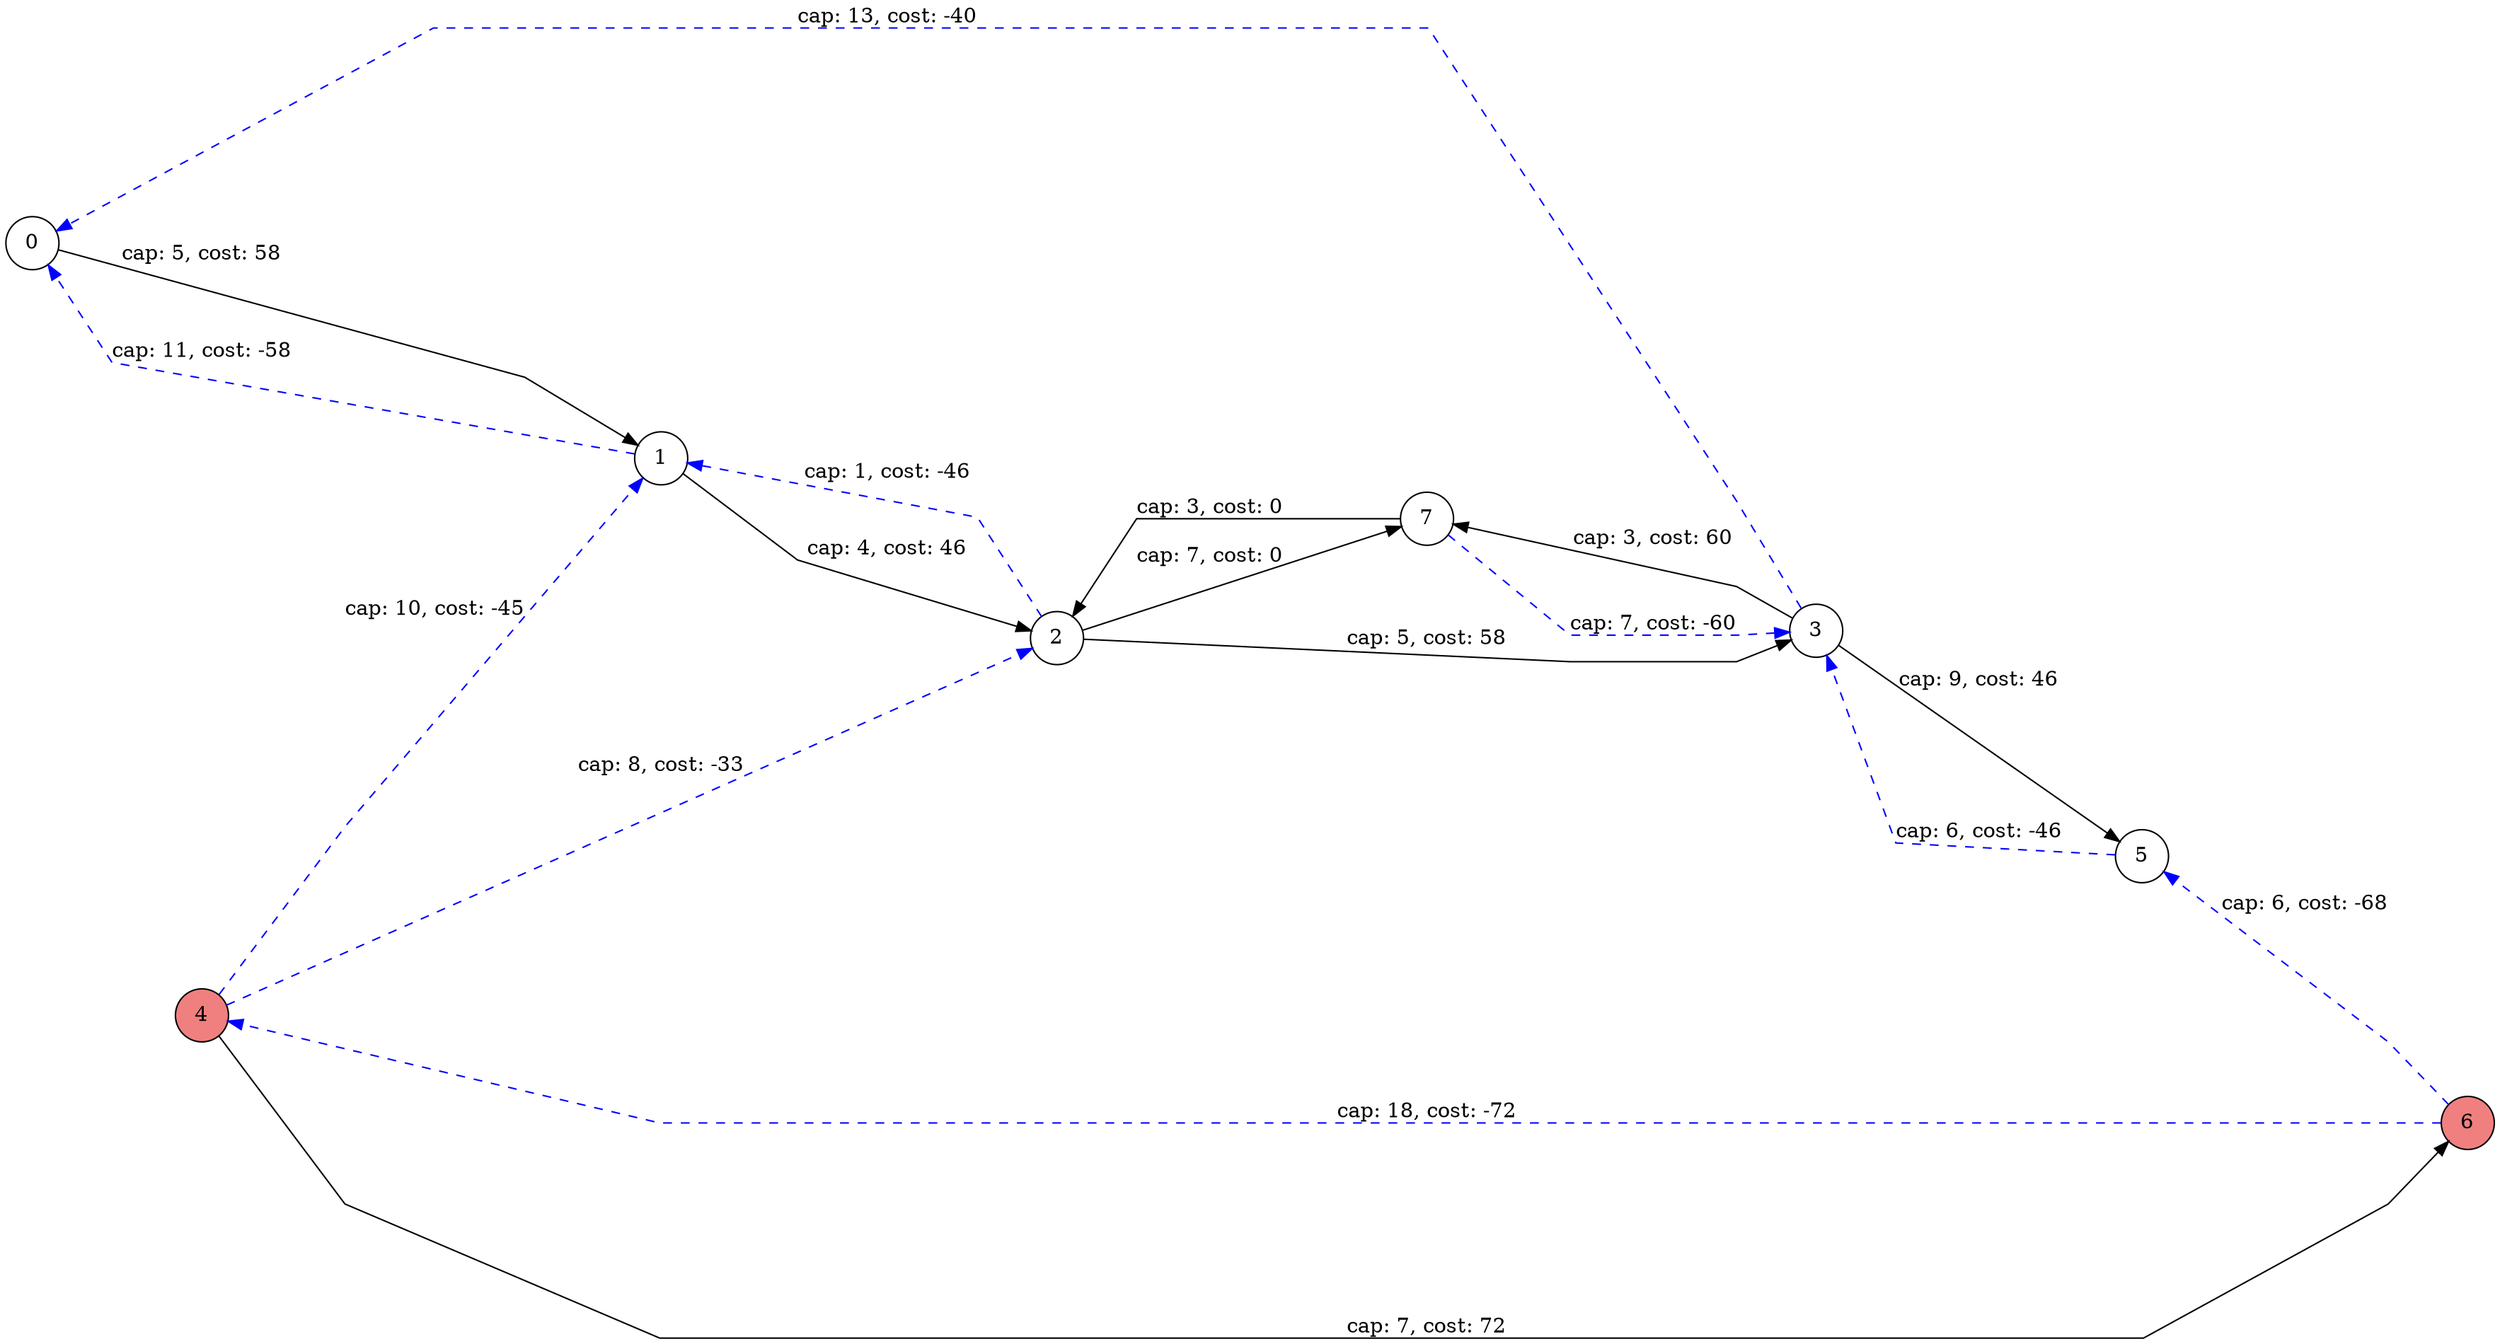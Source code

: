 digraph G {
  rankdir=LR;
  splines=polyline;
  nodesep=1.0;
  ranksep=1.0;
  node [shape=circle, width=0.5, height=0.5, fixedsize=true];
  { rank=source; 0; }
  { rank=sink; 6; }
  "0" -> "1" [label="cap: 5, cost: 58", color=black];
  "1" -> "0" [label="cap: 11, cost: -58", color=blue, style=dashed];
  "3" -> "0" [label="cap: 13, cost: -40", color=blue, style=dashed];
  "1" -> "2" [label="cap: 4, cost: 46", color=black];
  "2" -> "1" [label="cap: 1, cost: -46", color=blue, style=dashed];
  "4" -> "1" [label="cap: 10, cost: -45", color=blue, style=dashed];
  "2" -> "3" [label="cap: 5, cost: 58", color=black];
  "4" -> "2" [label="cap: 8, cost: -33", color=blue, style=dashed];
  "2" -> "7" [label="cap: 7, cost: 0", color=black];
  "3" -> "7" [label="cap: 3, cost: 60", color=black];
  "7" -> "3" [label="cap: 7, cost: -60", color=blue, style=dashed];
  "3" -> "5" [label="cap: 9, cost: 46", color=black];
  "5" -> "3" [label="cap: 6, cost: -46", color=blue, style=dashed];
  "4" -> "6" [label="cap: 7, cost: 72", color=black];
  "6" -> "4" [label="cap: 18, cost: -72", color=blue, style=dashed];
  "6" -> "5" [label="cap: 6, cost: -68", color=blue, style=dashed];
  "7" -> "2" [label="cap: 3, cost: 0", color=black];
  "4" [style=filled, fillcolor=lightcoral];
  "6" [style=filled, fillcolor=lightcoral];
}
